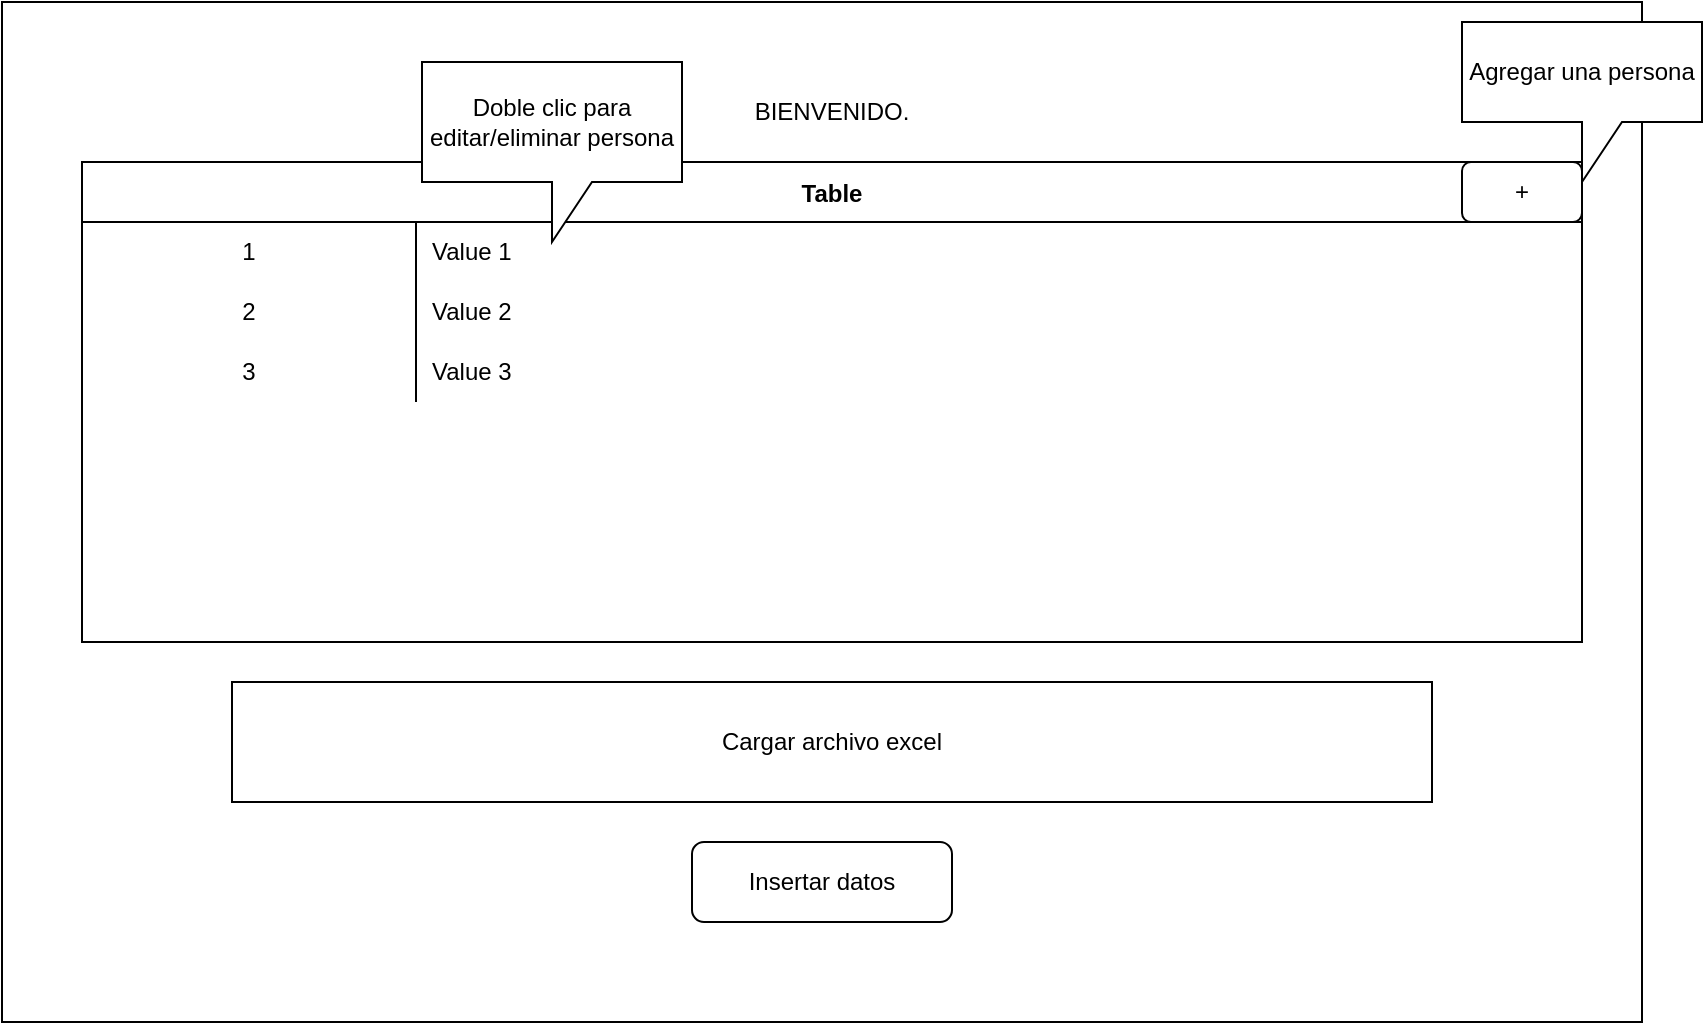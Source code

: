 <mxfile version="17.4.2" type="device"><diagram id="BmIlME5fh8Noej44PGJA" name="Página-1"><mxGraphModel dx="2374" dy="1224" grid="1" gridSize="10" guides="1" tooltips="1" connect="1" arrows="1" fold="1" page="1" pageScale="1" pageWidth="1920" pageHeight="1200" math="0" shadow="0"><root><mxCell id="0"/><mxCell id="1" parent="0"/><mxCell id="yhhJw1fIK2YpXlE8SBjL-1" value="" style="rounded=0;whiteSpace=wrap;html=1;" vertex="1" parent="1"><mxGeometry x="80" y="40" width="820" height="510" as="geometry"/></mxCell><mxCell id="yhhJw1fIK2YpXlE8SBjL-2" value="BIENVENIDO." style="text;html=1;strokeColor=none;fillColor=none;align=center;verticalAlign=middle;whiteSpace=wrap;rounded=0;" vertex="1" parent="1"><mxGeometry x="370" y="80" width="250" height="30" as="geometry"/></mxCell><mxCell id="yhhJw1fIK2YpXlE8SBjL-4" value="Table" style="shape=table;startSize=30;container=1;collapsible=0;childLayout=tableLayout;fixedRows=1;rowLines=0;fontStyle=1;" vertex="1" parent="1"><mxGeometry x="120" y="120" width="750" height="240" as="geometry"/></mxCell><mxCell id="yhhJw1fIK2YpXlE8SBjL-5" value="" style="shape=tableRow;horizontal=0;startSize=0;swimlaneHead=0;swimlaneBody=0;top=0;left=0;bottom=0;right=0;collapsible=0;dropTarget=0;fillColor=none;points=[[0,0.5],[1,0.5]];portConstraint=eastwest;" vertex="1" parent="yhhJw1fIK2YpXlE8SBjL-4"><mxGeometry y="30" width="750" height="30" as="geometry"/></mxCell><mxCell id="yhhJw1fIK2YpXlE8SBjL-6" value="1" style="shape=partialRectangle;html=1;whiteSpace=wrap;connectable=0;fillColor=none;top=0;left=0;bottom=0;right=0;overflow=hidden;pointerEvents=1;" vertex="1" parent="yhhJw1fIK2YpXlE8SBjL-5"><mxGeometry width="167" height="30" as="geometry"><mxRectangle width="167" height="30" as="alternateBounds"/></mxGeometry></mxCell><mxCell id="yhhJw1fIK2YpXlE8SBjL-7" value="Value 1" style="shape=partialRectangle;html=1;whiteSpace=wrap;connectable=0;fillColor=none;top=0;left=0;bottom=0;right=0;align=left;spacingLeft=6;overflow=hidden;" vertex="1" parent="yhhJw1fIK2YpXlE8SBjL-5"><mxGeometry x="167" width="583" height="30" as="geometry"><mxRectangle width="583" height="30" as="alternateBounds"/></mxGeometry></mxCell><mxCell id="yhhJw1fIK2YpXlE8SBjL-8" value="" style="shape=tableRow;horizontal=0;startSize=0;swimlaneHead=0;swimlaneBody=0;top=0;left=0;bottom=0;right=0;collapsible=0;dropTarget=0;fillColor=none;points=[[0,0.5],[1,0.5]];portConstraint=eastwest;" vertex="1" parent="yhhJw1fIK2YpXlE8SBjL-4"><mxGeometry y="60" width="750" height="30" as="geometry"/></mxCell><mxCell id="yhhJw1fIK2YpXlE8SBjL-9" value="2" style="shape=partialRectangle;html=1;whiteSpace=wrap;connectable=0;fillColor=none;top=0;left=0;bottom=0;right=0;overflow=hidden;" vertex="1" parent="yhhJw1fIK2YpXlE8SBjL-8"><mxGeometry width="167" height="30" as="geometry"><mxRectangle width="167" height="30" as="alternateBounds"/></mxGeometry></mxCell><mxCell id="yhhJw1fIK2YpXlE8SBjL-10" value="Value 2" style="shape=partialRectangle;html=1;whiteSpace=wrap;connectable=0;fillColor=none;top=0;left=0;bottom=0;right=0;align=left;spacingLeft=6;overflow=hidden;" vertex="1" parent="yhhJw1fIK2YpXlE8SBjL-8"><mxGeometry x="167" width="583" height="30" as="geometry"><mxRectangle width="583" height="30" as="alternateBounds"/></mxGeometry></mxCell><mxCell id="yhhJw1fIK2YpXlE8SBjL-11" value="" style="shape=tableRow;horizontal=0;startSize=0;swimlaneHead=0;swimlaneBody=0;top=0;left=0;bottom=0;right=0;collapsible=0;dropTarget=0;fillColor=none;points=[[0,0.5],[1,0.5]];portConstraint=eastwest;" vertex="1" parent="yhhJw1fIK2YpXlE8SBjL-4"><mxGeometry y="90" width="750" height="30" as="geometry"/></mxCell><mxCell id="yhhJw1fIK2YpXlE8SBjL-12" value="3" style="shape=partialRectangle;html=1;whiteSpace=wrap;connectable=0;fillColor=none;top=0;left=0;bottom=0;right=0;overflow=hidden;" vertex="1" parent="yhhJw1fIK2YpXlE8SBjL-11"><mxGeometry width="167" height="30" as="geometry"><mxRectangle width="167" height="30" as="alternateBounds"/></mxGeometry></mxCell><mxCell id="yhhJw1fIK2YpXlE8SBjL-13" value="Value 3" style="shape=partialRectangle;html=1;whiteSpace=wrap;connectable=0;fillColor=none;top=0;left=0;bottom=0;right=0;align=left;spacingLeft=6;overflow=hidden;" vertex="1" parent="yhhJw1fIK2YpXlE8SBjL-11"><mxGeometry x="167" width="583" height="30" as="geometry"><mxRectangle width="583" height="30" as="alternateBounds"/></mxGeometry></mxCell><mxCell id="yhhJw1fIK2YpXlE8SBjL-14" value="Insertar datos" style="rounded=1;whiteSpace=wrap;html=1;" vertex="1" parent="1"><mxGeometry x="425" y="460" width="130" height="40" as="geometry"/></mxCell><mxCell id="yhhJw1fIK2YpXlE8SBjL-18" value="Cargar archivo excel" style="rounded=0;whiteSpace=wrap;html=1;" vertex="1" parent="1"><mxGeometry x="195" y="380" width="600" height="60" as="geometry"/></mxCell><mxCell id="yhhJw1fIK2YpXlE8SBjL-19" value="+" style="rounded=1;whiteSpace=wrap;html=1;" vertex="1" parent="1"><mxGeometry x="810" y="120" width="60" height="30" as="geometry"/></mxCell><mxCell id="yhhJw1fIK2YpXlE8SBjL-20" value="Agregar una persona" style="shape=callout;whiteSpace=wrap;html=1;perimeter=calloutPerimeter;" vertex="1" parent="1"><mxGeometry x="810" y="50" width="120" height="80" as="geometry"/></mxCell><mxCell id="yhhJw1fIK2YpXlE8SBjL-21" value="&lt;span&gt;Doble clic para editar/eliminar persona&lt;/span&gt;" style="shape=callout;whiteSpace=wrap;html=1;perimeter=calloutPerimeter;" vertex="1" parent="1"><mxGeometry x="290" y="70" width="130" height="90" as="geometry"/></mxCell></root></mxGraphModel></diagram></mxfile>